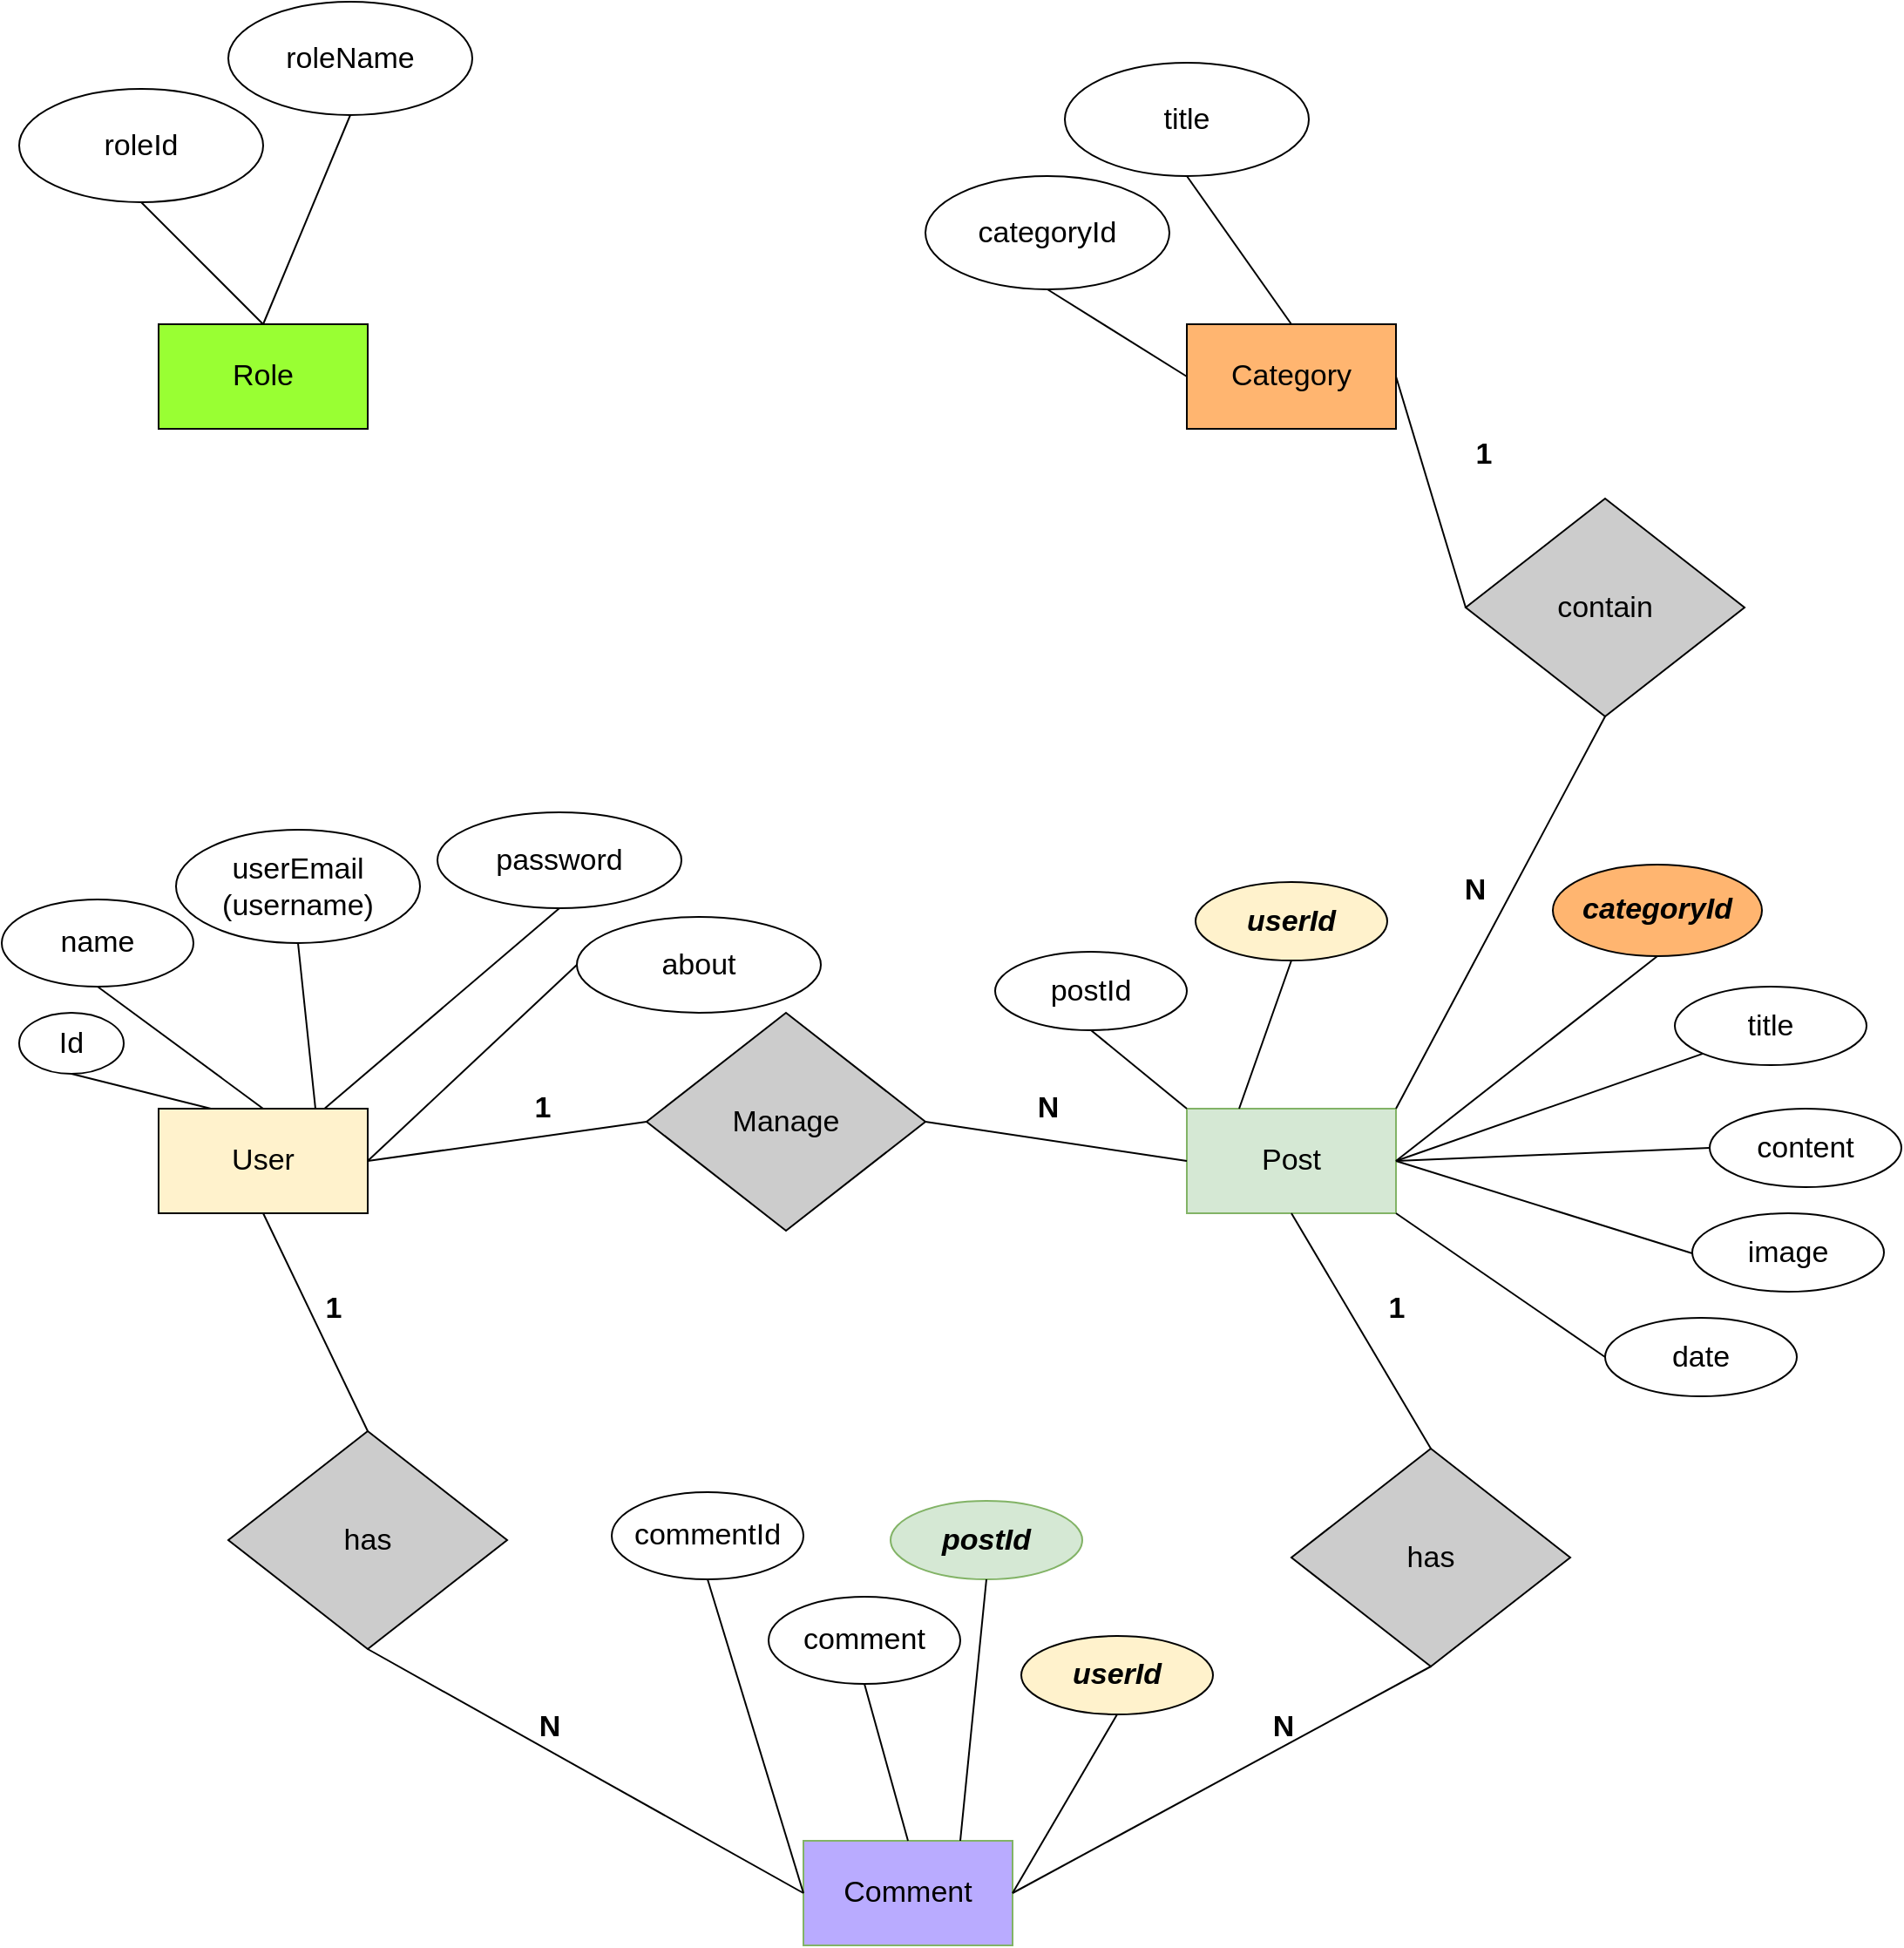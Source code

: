 <mxfile version="19.0.0" type="device"><diagram id="qJ0gnfJzSi5YcFlDP9v1" name="Page-1"><mxGraphModel dx="2742" dy="2154" grid="1" gridSize="10" guides="1" tooltips="1" connect="1" arrows="1" fold="1" page="1" pageScale="1" pageWidth="850" pageHeight="1100" math="0" shadow="0"><root><mxCell id="0"/><mxCell id="1" parent="0"/><mxCell id="Q2isVbPM0gFClspOc_v4-1" value="&lt;font style=&quot;font-size: 17px;&quot;&gt;User&lt;/font&gt;" style="rounded=0;whiteSpace=wrap;html=1;fillColor=#FFF2CC;" vertex="1" parent="1"><mxGeometry x="-760" y="170" width="120" height="60" as="geometry"/></mxCell><mxCell id="Q2isVbPM0gFClspOc_v4-2" value="Id" style="ellipse;whiteSpace=wrap;html=1;fontSize=17;" vertex="1" parent="1"><mxGeometry x="-840" y="115" width="60" height="35" as="geometry"/></mxCell><mxCell id="Q2isVbPM0gFClspOc_v4-4" value="" style="endArrow=none;html=1;rounded=0;fontSize=17;entryX=0.5;entryY=1;entryDx=0;entryDy=0;exitX=0.25;exitY=0;exitDx=0;exitDy=0;" edge="1" parent="1" source="Q2isVbPM0gFClspOc_v4-1" target="Q2isVbPM0gFClspOc_v4-2"><mxGeometry width="50" height="50" relative="1" as="geometry"><mxPoint x="-390" y="300" as="sourcePoint"/><mxPoint x="-340" y="250" as="targetPoint"/></mxGeometry></mxCell><mxCell id="Q2isVbPM0gFClspOc_v4-5" value="name" style="ellipse;whiteSpace=wrap;html=1;fontSize=17;" vertex="1" parent="1"><mxGeometry x="-850" y="50" width="110" height="50" as="geometry"/></mxCell><mxCell id="Q2isVbPM0gFClspOc_v4-6" value="" style="endArrow=none;html=1;rounded=0;fontSize=17;entryX=0.5;entryY=1;entryDx=0;entryDy=0;exitX=0.5;exitY=0;exitDx=0;exitDy=0;" edge="1" parent="1" source="Q2isVbPM0gFClspOc_v4-1" target="Q2isVbPM0gFClspOc_v4-5"><mxGeometry width="50" height="50" relative="1" as="geometry"><mxPoint x="-720" y="180" as="sourcePoint"/><mxPoint x="-750" y="135" as="targetPoint"/></mxGeometry></mxCell><mxCell id="Q2isVbPM0gFClspOc_v4-7" value="userEmail&lt;br&gt;(username)" style="ellipse;whiteSpace=wrap;html=1;fontSize=17;" vertex="1" parent="1"><mxGeometry x="-750" y="10" width="140" height="65" as="geometry"/></mxCell><mxCell id="Q2isVbPM0gFClspOc_v4-8" value="" style="endArrow=none;html=1;rounded=0;fontSize=17;entryX=0.5;entryY=1;entryDx=0;entryDy=0;exitX=0.75;exitY=0;exitDx=0;exitDy=0;" edge="1" parent="1" target="Q2isVbPM0gFClspOc_v4-7" source="Q2isVbPM0gFClspOc_v4-1"><mxGeometry width="50" height="50" relative="1" as="geometry"><mxPoint x="-580" y="175" as="sourcePoint"/><mxPoint x="-630" y="140" as="targetPoint"/></mxGeometry></mxCell><mxCell id="Q2isVbPM0gFClspOc_v4-9" value="password" style="ellipse;whiteSpace=wrap;html=1;fontSize=17;" vertex="1" parent="1"><mxGeometry x="-600" width="140" height="55" as="geometry"/></mxCell><mxCell id="Q2isVbPM0gFClspOc_v4-10" value="" style="endArrow=none;html=1;rounded=0;fontSize=17;entryX=0.5;entryY=1;entryDx=0;entryDy=0;" edge="1" parent="1" target="Q2isVbPM0gFClspOc_v4-9" source="Q2isVbPM0gFClspOc_v4-1"><mxGeometry width="50" height="50" relative="1" as="geometry"><mxPoint x="-520" y="235" as="sourcePoint"/><mxPoint x="-570" y="200" as="targetPoint"/></mxGeometry></mxCell><mxCell id="Q2isVbPM0gFClspOc_v4-11" value="about" style="ellipse;whiteSpace=wrap;html=1;fontSize=17;" vertex="1" parent="1"><mxGeometry x="-520" y="60" width="140" height="55" as="geometry"/></mxCell><mxCell id="Q2isVbPM0gFClspOc_v4-12" value="" style="endArrow=none;html=1;rounded=0;fontSize=17;entryX=0;entryY=0.5;entryDx=0;entryDy=0;exitX=1;exitY=0.5;exitDx=0;exitDy=0;" edge="1" parent="1" target="Q2isVbPM0gFClspOc_v4-11" source="Q2isVbPM0gFClspOc_v4-1"><mxGeometry width="50" height="50" relative="1" as="geometry"><mxPoint x="-640" y="270" as="sourcePoint"/><mxPoint x="-570" y="270" as="targetPoint"/></mxGeometry></mxCell><mxCell id="Q2isVbPM0gFClspOc_v4-13" value="&lt;font style=&quot;font-size: 17px;&quot;&gt;Post&lt;/font&gt;" style="rounded=0;whiteSpace=wrap;html=1;fillColor=#d5e8d4;strokeColor=#82b366;" vertex="1" parent="1"><mxGeometry x="-170" y="170" width="120" height="60" as="geometry"/></mxCell><mxCell id="Q2isVbPM0gFClspOc_v4-14" value="postId" style="ellipse;whiteSpace=wrap;html=1;fontSize=17;" vertex="1" parent="1"><mxGeometry x="-280" y="80" width="110" height="45" as="geometry"/></mxCell><mxCell id="Q2isVbPM0gFClspOc_v4-15" value="" style="endArrow=none;html=1;rounded=0;fontSize=17;entryX=0.5;entryY=1;entryDx=0;entryDy=0;exitX=0.25;exitY=0;exitDx=0;exitDy=0;" edge="1" parent="1" target="Q2isVbPM0gFClspOc_v4-14"><mxGeometry width="50" height="50" relative="1" as="geometry"><mxPoint x="-170.0" y="170.0" as="sourcePoint"/><mxPoint x="220" y="250" as="targetPoint"/></mxGeometry></mxCell><mxCell id="Q2isVbPM0gFClspOc_v4-16" value="title" style="ellipse;whiteSpace=wrap;html=1;fontSize=17;" vertex="1" parent="1"><mxGeometry x="110" y="100" width="110" height="45" as="geometry"/></mxCell><mxCell id="Q2isVbPM0gFClspOc_v4-17" value="" style="endArrow=none;html=1;rounded=0;fontSize=17;entryX=0;entryY=1;entryDx=0;entryDy=0;exitX=1;exitY=0.5;exitDx=0;exitDy=0;" edge="1" parent="1" target="Q2isVbPM0gFClspOc_v4-16" source="Q2isVbPM0gFClspOc_v4-13"><mxGeometry width="50" height="50" relative="1" as="geometry"><mxPoint x="-20.0" y="160.0" as="sourcePoint"/><mxPoint x="370" y="240" as="targetPoint"/></mxGeometry></mxCell><mxCell id="Q2isVbPM0gFClspOc_v4-18" value="content" style="ellipse;whiteSpace=wrap;html=1;fontSize=17;" vertex="1" parent="1"><mxGeometry x="130" y="170" width="110" height="45" as="geometry"/></mxCell><mxCell id="Q2isVbPM0gFClspOc_v4-19" value="" style="endArrow=none;html=1;rounded=0;fontSize=17;entryX=0;entryY=0.5;entryDx=0;entryDy=0;exitX=1;exitY=0.5;exitDx=0;exitDy=0;" edge="1" parent="1" target="Q2isVbPM0gFClspOc_v4-18" source="Q2isVbPM0gFClspOc_v4-13"><mxGeometry width="50" height="50" relative="1" as="geometry"><mxPoint x="120.0" y="170.0" as="sourcePoint"/><mxPoint x="510" y="250" as="targetPoint"/></mxGeometry></mxCell><mxCell id="Q2isVbPM0gFClspOc_v4-20" value="image" style="ellipse;whiteSpace=wrap;html=1;fontSize=17;" vertex="1" parent="1"><mxGeometry x="120" y="230" width="110" height="45" as="geometry"/></mxCell><mxCell id="Q2isVbPM0gFClspOc_v4-21" value="" style="endArrow=none;html=1;rounded=0;fontSize=17;exitX=1;exitY=0.5;exitDx=0;exitDy=0;" edge="1" parent="1" source="Q2isVbPM0gFClspOc_v4-13"><mxGeometry width="50" height="50" relative="1" as="geometry"><mxPoint x="190.0" y="230.0" as="sourcePoint"/><mxPoint x="120" y="253" as="targetPoint"/></mxGeometry></mxCell><mxCell id="Q2isVbPM0gFClspOc_v4-22" value="&lt;b&gt;&lt;i&gt;userId&lt;/i&gt;&lt;/b&gt;" style="ellipse;whiteSpace=wrap;html=1;fontSize=17;fillColor=#FFF2CC;" vertex="1" parent="1"><mxGeometry x="-165" y="40" width="110" height="45" as="geometry"/></mxCell><mxCell id="Q2isVbPM0gFClspOc_v4-23" value="" style="endArrow=none;html=1;rounded=0;fontSize=17;entryX=0.5;entryY=1;entryDx=0;entryDy=0;exitX=0.25;exitY=0;exitDx=0;exitDy=0;" edge="1" parent="1" target="Q2isVbPM0gFClspOc_v4-22" source="Q2isVbPM0gFClspOc_v4-13"><mxGeometry width="50" height="50" relative="1" as="geometry"><mxPoint x="210.0" y="300.0" as="sourcePoint"/><mxPoint x="600" y="380" as="targetPoint"/></mxGeometry></mxCell><mxCell id="Q2isVbPM0gFClspOc_v4-27" value="Manage" style="rhombus;whiteSpace=wrap;html=1;fontSize=17;fillColor=#CCCCCC;" vertex="1" parent="1"><mxGeometry x="-480" y="115" width="160" height="125" as="geometry"/></mxCell><mxCell id="Q2isVbPM0gFClspOc_v4-29" value="" style="endArrow=none;html=1;rounded=0;fontSize=17;entryX=0;entryY=0.5;entryDx=0;entryDy=0;exitX=1;exitY=0.5;exitDx=0;exitDy=0;" edge="1" parent="1" source="Q2isVbPM0gFClspOc_v4-1" target="Q2isVbPM0gFClspOc_v4-27"><mxGeometry width="50" height="50" relative="1" as="geometry"><mxPoint x="-590" y="360" as="sourcePoint"/><mxPoint x="-540" y="310" as="targetPoint"/></mxGeometry></mxCell><mxCell id="Q2isVbPM0gFClspOc_v4-30" value="" style="endArrow=none;html=1;rounded=0;fontSize=17;entryX=0;entryY=0.5;entryDx=0;entryDy=0;exitX=1;exitY=0.5;exitDx=0;exitDy=0;" edge="1" parent="1" source="Q2isVbPM0gFClspOc_v4-27" target="Q2isVbPM0gFClspOc_v4-13"><mxGeometry width="50" height="50" relative="1" as="geometry"><mxPoint x="-630" y="210" as="sourcePoint"/><mxPoint x="-420" y="210" as="targetPoint"/></mxGeometry></mxCell><mxCell id="Q2isVbPM0gFClspOc_v4-31" value="&lt;b&gt;1&lt;/b&gt;" style="text;html=1;align=center;verticalAlign=middle;resizable=0;points=[];autosize=1;strokeColor=none;fillColor=none;fontSize=17;" vertex="1" parent="1"><mxGeometry x="-550" y="155" width="20" height="30" as="geometry"/></mxCell><mxCell id="Q2isVbPM0gFClspOc_v4-32" value="&lt;b&gt;N&lt;/b&gt;" style="text;html=1;align=center;verticalAlign=middle;resizable=0;points=[];autosize=1;strokeColor=none;fillColor=none;fontSize=17;" vertex="1" parent="1"><mxGeometry x="-265" y="155" width="30" height="30" as="geometry"/></mxCell><mxCell id="Q2isVbPM0gFClspOc_v4-33" value="&lt;font style=&quot;font-size: 17px;&quot;&gt;Comment&lt;/font&gt;" style="rounded=0;whiteSpace=wrap;html=1;fillColor=#B9ABFF;strokeColor=#82b366;" vertex="1" parent="1"><mxGeometry x="-390" y="590" width="120" height="60" as="geometry"/></mxCell><mxCell id="Q2isVbPM0gFClspOc_v4-34" value="commentId" style="ellipse;whiteSpace=wrap;html=1;fontSize=17;" vertex="1" parent="1"><mxGeometry x="-500" y="390" width="110" height="50" as="geometry"/></mxCell><mxCell id="Q2isVbPM0gFClspOc_v4-35" value="" style="endArrow=none;html=1;rounded=0;fontSize=17;entryX=0.5;entryY=1;entryDx=0;entryDy=0;exitX=0;exitY=0.5;exitDx=0;exitDy=0;" edge="1" parent="1" target="Q2isVbPM0gFClspOc_v4-34" source="Q2isVbPM0gFClspOc_v4-33"><mxGeometry width="50" height="50" relative="1" as="geometry"><mxPoint x="-730" y="455" as="sourcePoint"/><mxPoint x="-340" y="535" as="targetPoint"/></mxGeometry></mxCell><mxCell id="Q2isVbPM0gFClspOc_v4-36" value="comment" style="ellipse;whiteSpace=wrap;html=1;fontSize=17;" vertex="1" parent="1"><mxGeometry x="-410" y="450" width="110" height="50" as="geometry"/></mxCell><mxCell id="Q2isVbPM0gFClspOc_v4-37" value="" style="endArrow=none;html=1;rounded=0;fontSize=17;entryX=0.5;entryY=1;entryDx=0;entryDy=0;exitX=0.5;exitY=0;exitDx=0;exitDy=0;" edge="1" parent="1" target="Q2isVbPM0gFClspOc_v4-36" source="Q2isVbPM0gFClspOc_v4-33"><mxGeometry width="50" height="50" relative="1" as="geometry"><mxPoint x="-700" y="485" as="sourcePoint"/><mxPoint x="-270" y="500" as="targetPoint"/></mxGeometry></mxCell><mxCell id="Q2isVbPM0gFClspOc_v4-39" value="&lt;b&gt;&lt;i&gt;postId&lt;/i&gt;&lt;/b&gt;" style="ellipse;whiteSpace=wrap;html=1;fontSize=17;fillColor=#d5e8d4;strokeColor=#82b366;" vertex="1" parent="1"><mxGeometry x="-340" y="395" width="110" height="45" as="geometry"/></mxCell><mxCell id="Q2isVbPM0gFClspOc_v4-40" value="" style="endArrow=none;html=1;rounded=0;fontSize=17;entryX=0.5;entryY=1;entryDx=0;entryDy=0;exitX=0.75;exitY=0;exitDx=0;exitDy=0;" edge="1" parent="1" target="Q2isVbPM0gFClspOc_v4-39" source="Q2isVbPM0gFClspOc_v4-33"><mxGeometry width="50" height="50" relative="1" as="geometry"><mxPoint x="-590" y="510" as="sourcePoint"/><mxPoint x="150" y="720" as="targetPoint"/></mxGeometry></mxCell><mxCell id="Q2isVbPM0gFClspOc_v4-41" value="&lt;b&gt;&lt;i&gt;userId&lt;/i&gt;&lt;/b&gt;" style="ellipse;whiteSpace=wrap;html=1;fontSize=17;fillColor=#FFF2CC;" vertex="1" parent="1"><mxGeometry x="-265" y="472.5" width="110" height="45" as="geometry"/></mxCell><mxCell id="Q2isVbPM0gFClspOc_v4-42" value="" style="endArrow=none;html=1;rounded=0;fontSize=17;entryX=0.5;entryY=1;entryDx=0;entryDy=0;exitX=1;exitY=0.5;exitDx=0;exitDy=0;" edge="1" parent="1" target="Q2isVbPM0gFClspOc_v4-41" source="Q2isVbPM0gFClspOc_v4-33"><mxGeometry width="50" height="50" relative="1" as="geometry"><mxPoint x="-470" y="540" as="sourcePoint"/><mxPoint x="270" y="750" as="targetPoint"/></mxGeometry></mxCell><mxCell id="Q2isVbPM0gFClspOc_v4-43" value="has" style="rhombus;whiteSpace=wrap;html=1;fontSize=17;fillColor=#CCCCCC;" vertex="1" parent="1"><mxGeometry x="-720" y="355" width="160" height="125" as="geometry"/></mxCell><mxCell id="Q2isVbPM0gFClspOc_v4-44" value="" style="endArrow=none;html=1;rounded=0;fontSize=17;entryX=0.5;entryY=0;entryDx=0;entryDy=0;exitX=0.5;exitY=1;exitDx=0;exitDy=0;" edge="1" parent="1" source="Q2isVbPM0gFClspOc_v4-1" target="Q2isVbPM0gFClspOc_v4-43"><mxGeometry width="50" height="50" relative="1" as="geometry"><mxPoint x="-630" y="210" as="sourcePoint"/><mxPoint x="-470" y="187.5" as="targetPoint"/></mxGeometry></mxCell><mxCell id="Q2isVbPM0gFClspOc_v4-45" value="" style="endArrow=none;html=1;rounded=0;fontSize=17;entryX=0;entryY=0.5;entryDx=0;entryDy=0;exitX=0.5;exitY=1;exitDx=0;exitDy=0;" edge="1" parent="1" source="Q2isVbPM0gFClspOc_v4-43" target="Q2isVbPM0gFClspOc_v4-33"><mxGeometry width="50" height="50" relative="1" as="geometry"><mxPoint x="-690" y="240" as="sourcePoint"/><mxPoint x="-670" y="396.25" as="targetPoint"/></mxGeometry></mxCell><mxCell id="Q2isVbPM0gFClspOc_v4-46" value="&lt;b&gt;1&lt;/b&gt;" style="text;html=1;align=center;verticalAlign=middle;resizable=0;points=[];autosize=1;strokeColor=none;fillColor=none;fontSize=17;" vertex="1" parent="1"><mxGeometry x="-670" y="270" width="20" height="30" as="geometry"/></mxCell><mxCell id="Q2isVbPM0gFClspOc_v4-47" value="&lt;b&gt;N&lt;/b&gt;" style="text;html=1;align=center;verticalAlign=middle;resizable=0;points=[];autosize=1;strokeColor=none;fillColor=none;fontSize=17;" vertex="1" parent="1"><mxGeometry x="-551" y="510" width="30" height="30" as="geometry"/></mxCell><mxCell id="Q2isVbPM0gFClspOc_v4-48" value="has" style="rhombus;whiteSpace=wrap;html=1;fontSize=17;fillColor=#CCCCCC;" vertex="1" parent="1"><mxGeometry x="-110" y="365" width="160" height="125" as="geometry"/></mxCell><mxCell id="Q2isVbPM0gFClspOc_v4-49" value="" style="endArrow=none;html=1;rounded=0;fontSize=17;entryX=0.5;entryY=0;entryDx=0;entryDy=0;exitX=0.5;exitY=1;exitDx=0;exitDy=0;" edge="1" parent="1" source="Q2isVbPM0gFClspOc_v4-13" target="Q2isVbPM0gFClspOc_v4-48"><mxGeometry width="50" height="50" relative="1" as="geometry"><mxPoint x="-140" y="250" as="sourcePoint"/><mxPoint x="-80" y="375" as="targetPoint"/></mxGeometry></mxCell><mxCell id="Q2isVbPM0gFClspOc_v4-50" value="&lt;b&gt;1&lt;/b&gt;" style="text;html=1;align=center;verticalAlign=middle;resizable=0;points=[];autosize=1;strokeColor=none;fillColor=none;fontSize=17;" vertex="1" parent="1"><mxGeometry x="-60" y="270" width="20" height="30" as="geometry"/></mxCell><mxCell id="Q2isVbPM0gFClspOc_v4-51" value="" style="endArrow=none;html=1;rounded=0;fontSize=17;entryX=1;entryY=0.5;entryDx=0;entryDy=0;exitX=0.5;exitY=1;exitDx=0;exitDy=0;" edge="1" parent="1" source="Q2isVbPM0gFClspOc_v4-48" target="Q2isVbPM0gFClspOc_v4-33"><mxGeometry width="50" height="50" relative="1" as="geometry"><mxPoint x="-630" y="490" as="sourcePoint"/><mxPoint x="-380" y="630" as="targetPoint"/></mxGeometry></mxCell><mxCell id="Q2isVbPM0gFClspOc_v4-52" value="&lt;b&gt;N&lt;/b&gt;" style="text;html=1;align=center;verticalAlign=middle;resizable=0;points=[];autosize=1;strokeColor=none;fillColor=none;fontSize=17;" vertex="1" parent="1"><mxGeometry x="-130" y="510" width="30" height="30" as="geometry"/></mxCell><mxCell id="Q2isVbPM0gFClspOc_v4-54" value="date" style="ellipse;whiteSpace=wrap;html=1;fontSize=17;" vertex="1" parent="1"><mxGeometry x="70" y="290" width="110" height="45" as="geometry"/></mxCell><mxCell id="Q2isVbPM0gFClspOc_v4-55" value="" style="endArrow=none;html=1;rounded=0;fontSize=17;entryX=0;entryY=0.5;entryDx=0;entryDy=0;exitX=1;exitY=1;exitDx=0;exitDy=0;" edge="1" parent="1" source="Q2isVbPM0gFClspOc_v4-13" target="Q2isVbPM0gFClspOc_v4-54"><mxGeometry width="50" height="50" relative="1" as="geometry"><mxPoint x="-40" y="210" as="sourcePoint"/><mxPoint x="175" y="232.5" as="targetPoint"/></mxGeometry></mxCell><mxCell id="Q2isVbPM0gFClspOc_v4-56" value="&lt;span style=&quot;font-size: 17px;&quot;&gt;Category&lt;/span&gt;" style="rounded=0;whiteSpace=wrap;html=1;fillColor=#FFB570;" vertex="1" parent="1"><mxGeometry x="-170" y="-280" width="120" height="60" as="geometry"/></mxCell><mxCell id="Q2isVbPM0gFClspOc_v4-61" value="categoryId" style="ellipse;whiteSpace=wrap;html=1;fontSize=17;" vertex="1" parent="1"><mxGeometry x="-320" y="-365" width="140" height="65" as="geometry"/></mxCell><mxCell id="Q2isVbPM0gFClspOc_v4-62" value="" style="endArrow=none;html=1;rounded=0;fontSize=17;entryX=0.5;entryY=1;entryDx=0;entryDy=0;exitX=0;exitY=0.5;exitDx=0;exitDy=0;" edge="1" parent="1" target="Q2isVbPM0gFClspOc_v4-61" source="Q2isVbPM0gFClspOc_v4-56"><mxGeometry width="50" height="50" relative="1" as="geometry"><mxPoint x="-470.0" y="-190" as="sourcePoint"/><mxPoint x="-430" y="-220" as="targetPoint"/></mxGeometry></mxCell><mxCell id="Q2isVbPM0gFClspOc_v4-63" value="title" style="ellipse;whiteSpace=wrap;html=1;fontSize=17;" vertex="1" parent="1"><mxGeometry x="-240" y="-430" width="140" height="65" as="geometry"/></mxCell><mxCell id="Q2isVbPM0gFClspOc_v4-64" value="" style="endArrow=none;html=1;rounded=0;fontSize=17;entryX=0.5;entryY=1;entryDx=0;entryDy=0;exitX=0.5;exitY=0;exitDx=0;exitDy=0;" edge="1" parent="1" target="Q2isVbPM0gFClspOc_v4-63" source="Q2isVbPM0gFClspOc_v4-56"><mxGeometry width="50" height="50" relative="1" as="geometry"><mxPoint x="-235" y="-200" as="sourcePoint"/><mxPoint x="-285" y="-240" as="targetPoint"/></mxGeometry></mxCell><mxCell id="Q2isVbPM0gFClspOc_v4-65" value="contain" style="rhombus;whiteSpace=wrap;html=1;fontSize=17;fillColor=#CCCCCC;" vertex="1" parent="1"><mxGeometry x="-10" y="-180" width="160" height="125" as="geometry"/></mxCell><mxCell id="Q2isVbPM0gFClspOc_v4-66" value="" style="endArrow=none;html=1;rounded=0;fontSize=17;exitX=0.5;exitY=1;exitDx=0;exitDy=0;entryX=1;entryY=0;entryDx=0;entryDy=0;" edge="1" parent="1" source="Q2isVbPM0gFClspOc_v4-65" target="Q2isVbPM0gFClspOc_v4-13"><mxGeometry width="50" height="50" relative="1" as="geometry"><mxPoint x="160" y="-55" as="sourcePoint"/><mxPoint x="10" y="100" as="targetPoint"/></mxGeometry></mxCell><mxCell id="Q2isVbPM0gFClspOc_v4-67" value="" style="endArrow=none;html=1;rounded=0;fontSize=17;exitX=1;exitY=0.5;exitDx=0;exitDy=0;entryX=0;entryY=0.5;entryDx=0;entryDy=0;" edge="1" parent="1" source="Q2isVbPM0gFClspOc_v4-56" target="Q2isVbPM0gFClspOc_v4-65"><mxGeometry width="50" height="50" relative="1" as="geometry"><mxPoint x="80" y="-45" as="sourcePoint"/><mxPoint x="-40" y="180" as="targetPoint"/></mxGeometry></mxCell><mxCell id="Q2isVbPM0gFClspOc_v4-69" value="&lt;b&gt;1&lt;/b&gt;" style="text;html=1;align=center;verticalAlign=middle;resizable=0;points=[];autosize=1;strokeColor=none;fillColor=none;fontSize=17;" vertex="1" parent="1"><mxGeometry x="-10" y="-220" width="20" height="30" as="geometry"/></mxCell><mxCell id="Q2isVbPM0gFClspOc_v4-70" value="&lt;b&gt;N&lt;/b&gt;" style="text;html=1;align=center;verticalAlign=middle;resizable=0;points=[];autosize=1;strokeColor=none;fillColor=none;fontSize=17;" vertex="1" parent="1"><mxGeometry x="-20" y="30" width="30" height="30" as="geometry"/></mxCell><mxCell id="Q2isVbPM0gFClspOc_v4-71" value="&lt;b&gt;&lt;i&gt;categoryId&lt;/i&gt;&lt;/b&gt;" style="ellipse;whiteSpace=wrap;html=1;fontSize=17;fillColor=#FFB570;" vertex="1" parent="1"><mxGeometry x="40" y="30" width="120" height="52.5" as="geometry"/></mxCell><mxCell id="Q2isVbPM0gFClspOc_v4-72" value="" style="endArrow=none;html=1;rounded=0;fontSize=17;entryX=0.5;entryY=1;entryDx=0;entryDy=0;exitX=1;exitY=0.5;exitDx=0;exitDy=0;" edge="1" parent="1" target="Q2isVbPM0gFClspOc_v4-71" source="Q2isVbPM0gFClspOc_v4-13"><mxGeometry width="50" height="50" relative="1" as="geometry"><mxPoint x="65" y="167.5" as="sourcePoint"/><mxPoint x="805" y="377.5" as="targetPoint"/></mxGeometry></mxCell><mxCell id="Q2isVbPM0gFClspOc_v4-73" value="&lt;span style=&quot;font-size: 17px;&quot;&gt;Role&lt;/span&gt;" style="rounded=0;whiteSpace=wrap;html=1;fillColor=#99FF33;" vertex="1" parent="1"><mxGeometry x="-760" y="-280" width="120" height="60" as="geometry"/></mxCell><mxCell id="Q2isVbPM0gFClspOc_v4-74" value="roleId" style="ellipse;whiteSpace=wrap;html=1;fontSize=17;" vertex="1" parent="1"><mxGeometry x="-840" y="-415" width="140" height="65" as="geometry"/></mxCell><mxCell id="Q2isVbPM0gFClspOc_v4-75" value="" style="endArrow=none;html=1;rounded=0;fontSize=17;entryX=0.5;entryY=1;entryDx=0;entryDy=0;exitX=0.5;exitY=0;exitDx=0;exitDy=0;" edge="1" parent="1" target="Q2isVbPM0gFClspOc_v4-74" source="Q2isVbPM0gFClspOc_v4-73"><mxGeometry width="50" height="50" relative="1" as="geometry"><mxPoint x="-690" y="-300" as="sourcePoint"/><mxPoint x="-950" y="-270" as="targetPoint"/></mxGeometry></mxCell><mxCell id="Q2isVbPM0gFClspOc_v4-78" value="roleName" style="ellipse;whiteSpace=wrap;html=1;fontSize=17;" vertex="1" parent="1"><mxGeometry x="-720" y="-465" width="140" height="65" as="geometry"/></mxCell><mxCell id="Q2isVbPM0gFClspOc_v4-79" value="" style="endArrow=none;html=1;rounded=0;fontSize=17;entryX=0.5;entryY=1;entryDx=0;entryDy=0;exitX=0.5;exitY=0;exitDx=0;exitDy=0;" edge="1" parent="1" target="Q2isVbPM0gFClspOc_v4-78" source="Q2isVbPM0gFClspOc_v4-73"><mxGeometry width="50" height="50" relative="1" as="geometry"><mxPoint x="-570" y="-350" as="sourcePoint"/><mxPoint x="-830" y="-320" as="targetPoint"/></mxGeometry></mxCell></root></mxGraphModel></diagram></mxfile>